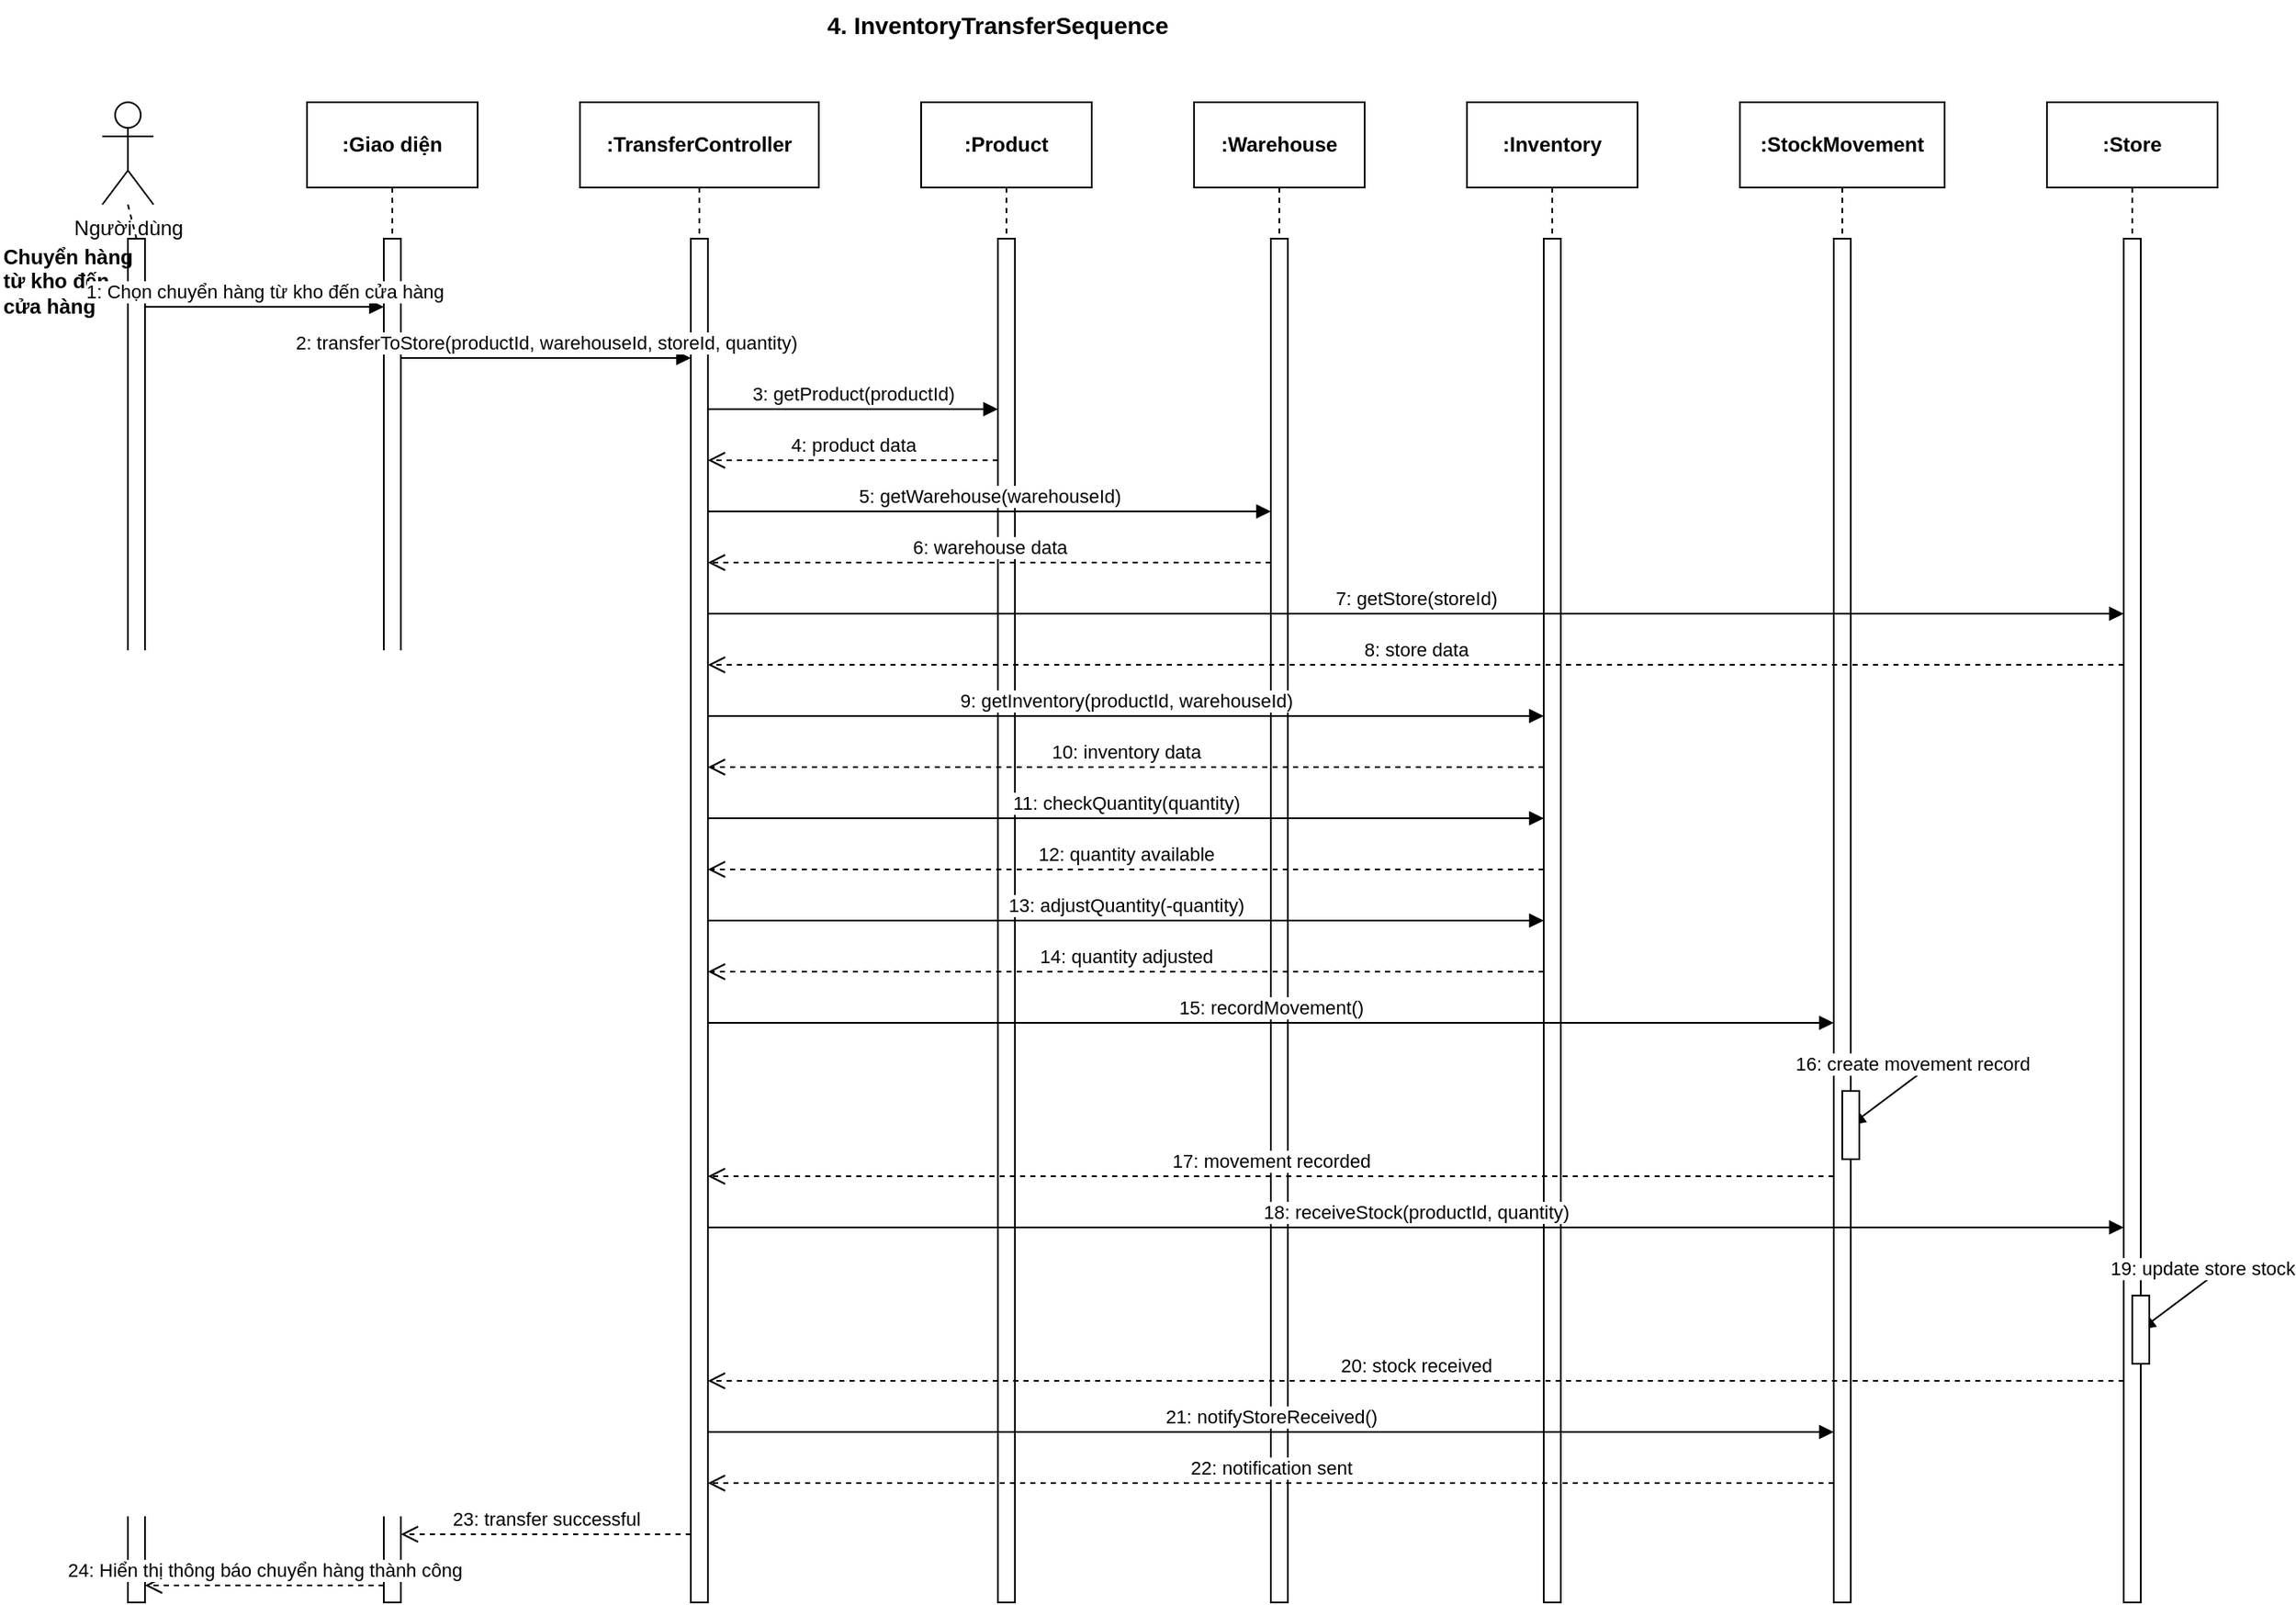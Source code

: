 <mxfile>
    <diagram id="HWT9DzkSl9F1vXh2vKnS" name="Page-1">
        <mxGraphModel dx="1483" dy="784" grid="1" gridSize="10" guides="1" tooltips="1" connect="1" arrows="1" fold="1" page="1" pageScale="1" pageWidth="850" pageHeight="1100" math="0" shadow="0">
            <root>
                <mxCell id="0"/>
                <mxCell id="1" parent="0"/>
                <mxCell id="actor_user" value="Người dùng" style="shape=umlActor;verticalLabelPosition=bottom;verticalAlign=top;html=1;" parent="1" vertex="1">
                    <mxGeometry x="100" y="80" width="30" height="60" as="geometry"/>
                </mxCell>
                <mxCell id="UI_class" value="&lt;b&gt;:Giao diện&lt;/b&gt;" style="html=1;whiteSpace=wrap;" parent="1" vertex="1">
                    <mxGeometry x="220" y="80" width="100" height="50" as="geometry"/>
                </mxCell>
                <mxCell id="Transfer_controller_class" value="&lt;b&gt;:TransferController&lt;/b&gt;" style="html=1;whiteSpace=wrap;" vertex="1" parent="1">
                    <mxGeometry x="380" y="80" width="140" height="50" as="geometry"/>
                </mxCell>
                <mxCell id="Product_class" value="&lt;b&gt;:Product&lt;/b&gt;" style="html=1;whiteSpace=wrap;" vertex="1" parent="1">
                    <mxGeometry x="580" y="80" width="100" height="50" as="geometry"/>
                </mxCell>
                <mxCell id="Warehouse_class" value="&lt;b&gt;:Warehouse&lt;/b&gt;" style="html=1;whiteSpace=wrap;" vertex="1" parent="1">
                    <mxGeometry x="740" y="80" width="100" height="50" as="geometry"/>
                </mxCell>
                <mxCell id="Inventory_class" value="&lt;b&gt;:Inventory&lt;/b&gt;" style="html=1;whiteSpace=wrap;" vertex="1" parent="1">
                    <mxGeometry x="900" y="80" width="100" height="50" as="geometry"/>
                </mxCell>
                <mxCell id="StockMovement_class" value="&lt;b&gt;:StockMovement&lt;/b&gt;" style="html=1;whiteSpace=wrap;" vertex="1" parent="1">
                    <mxGeometry x="1060" y="80" width="120" height="50" as="geometry"/>
                </mxCell>
                <mxCell id="Store_class" value="&lt;b&gt;:Store&lt;/b&gt;" style="html=1;whiteSpace=wrap;" vertex="1" parent="1">
                    <mxGeometry x="1240" y="80" width="100" height="50" as="geometry"/>
                </mxCell>
                <mxCell id="User_line" value="" style="html=1;points=[];perimeter=orthogonalPerimeter;outlineConnect=0;targetShapes=umlLifeline;portConstraint=eastwest;newEdgeStyle={&quot;edgeStyle&quot;:&quot;elbowEdgeStyle&quot;,&quot;elbow&quot;:&quot;vertical&quot;,&quot;curved&quot;:0,&quot;rounded&quot;:0};" parent="1" vertex="1">
                    <mxGeometry x="115" y="160" width="10" height="800" as="geometry"/>
                </mxCell>
                <mxCell id="UI_line" value="" style="html=1;points=[];perimeter=orthogonalPerimeter;outlineConnect=0;targetShapes=umlLifeline;portConstraint=eastwest;newEdgeStyle={&quot;edgeStyle&quot;:&quot;elbowEdgeStyle&quot;,&quot;elbow&quot;:&quot;vertical&quot;,&quot;curved&quot;:0,&quot;rounded&quot;:0};" parent="1" vertex="1">
                    <mxGeometry x="265" y="160" width="10" height="800" as="geometry"/>
                </mxCell>
                <mxCell id="Transfer_controller_line" value="" style="html=1;points=[];perimeter=orthogonalPerimeter;outlineConnect=0;targetShapes=umlLifeline;portConstraint=eastwest;newEdgeStyle={&quot;edgeStyle&quot;:&quot;elbowEdgeStyle&quot;,&quot;elbow&quot;:&quot;vertical&quot;,&quot;curved&quot;:0,&quot;rounded&quot;:0};" vertex="1" parent="1">
                    <mxGeometry x="445" y="160" width="10" height="800" as="geometry"/>
                </mxCell>
                <mxCell id="Product_line" value="" style="html=1;points=[];perimeter=orthogonalPerimeter;outlineConnect=0;targetShapes=umlLifeline;portConstraint=eastwest;newEdgeStyle={&quot;edgeStyle&quot;:&quot;elbowEdgeStyle&quot;,&quot;elbow&quot;:&quot;vertical&quot;,&quot;curved&quot;:0,&quot;rounded&quot;:0};" vertex="1" parent="1">
                    <mxGeometry x="625" y="160" width="10" height="800" as="geometry"/>
                </mxCell>
                <mxCell id="Warehouse_line" value="" style="html=1;points=[];perimeter=orthogonalPerimeter;outlineConnect=0;targetShapes=umlLifeline;portConstraint=eastwest;newEdgeStyle={&quot;edgeStyle&quot;:&quot;elbowEdgeStyle&quot;,&quot;elbow&quot;:&quot;vertical&quot;,&quot;curved&quot;:0,&quot;rounded&quot;:0};" vertex="1" parent="1">
                    <mxGeometry x="785" y="160" width="10" height="800" as="geometry"/>
                </mxCell>
                <mxCell id="Inventory_line" value="" style="html=1;points=[];perimeter=orthogonalPerimeter;outlineConnect=0;targetShapes=umlLifeline;portConstraint=eastwest;newEdgeStyle={&quot;edgeStyle&quot;:&quot;elbowEdgeStyle&quot;,&quot;elbow&quot;:&quot;vertical&quot;,&quot;curved&quot;:0,&quot;rounded&quot;:0};" vertex="1" parent="1">
                    <mxGeometry x="945" y="160" width="10" height="800" as="geometry"/>
                </mxCell>
                <mxCell id="StockMovement_line" value="" style="html=1;points=[];perimeter=orthogonalPerimeter;outlineConnect=0;targetShapes=umlLifeline;portConstraint=eastwest;newEdgeStyle={&quot;edgeStyle&quot;:&quot;elbowEdgeStyle&quot;,&quot;elbow&quot;:&quot;vertical&quot;,&quot;curved&quot;:0,&quot;rounded&quot;:0};" vertex="1" parent="1">
                    <mxGeometry x="1115" y="160" width="10" height="800" as="geometry"/>
                </mxCell>
                <mxCell id="Store_line" value="" style="html=1;points=[];perimeter=orthogonalPerimeter;outlineConnect=0;targetShapes=umlLifeline;portConstraint=eastwest;newEdgeStyle={&quot;edgeStyle&quot;:&quot;elbowEdgeStyle&quot;,&quot;elbow&quot;:&quot;vertical&quot;,&quot;curved&quot;:0,&quot;rounded&quot;:0};" vertex="1" parent="1">
                    <mxGeometry x="1285" y="160" width="10" height="800" as="geometry"/>
                </mxCell>
                <mxCell id="User_to_line" value="" style="endArrow=none;dashed=1;html=1;rounded=0;exitX=0.5;exitY=1;exitDx=0;exitDy=0;entryX=0.5;entryY=0;entryDx=0;entryDy=0;" parent="1" source="actor_user" target="User_line" edge="1">
                    <mxGeometry width="50" height="50" relative="1" as="geometry">
                        <mxPoint x="390" y="340" as="sourcePoint"/>
                        <mxPoint x="440" y="290" as="targetPoint"/>
                    </mxGeometry>
                </mxCell>
                <mxCell id="UI_class_to_line" value="" style="endArrow=none;dashed=1;html=1;rounded=0;exitX=0.5;exitY=1;exitDx=0;exitDy=0;entryX=0.5;entryY=0;entryDx=0;entryDy=0;" parent="1" source="UI_class" target="UI_line" edge="1">
                    <mxGeometry width="50" height="50" relative="1" as="geometry">
                        <mxPoint x="390" y="340" as="sourcePoint"/>
                        <mxPoint x="440" y="290" as="targetPoint"/>
                    </mxGeometry>
                </mxCell>
                <mxCell id="Transfer_controller_to_line" value="" style="endArrow=none;dashed=1;html=1;rounded=0;exitX=0.5;exitY=1;exitDx=0;exitDy=0;entryX=0.5;entryY=0;entryDx=0;entryDy=0;" edge="1" parent="1" source="Transfer_controller_class" target="Transfer_controller_line">
                    <mxGeometry width="50" height="50" relative="1" as="geometry">
                        <mxPoint x="390" y="340" as="sourcePoint"/>
                        <mxPoint x="440" y="290" as="targetPoint"/>
                    </mxGeometry>
                </mxCell>
                <mxCell id="Product_to_line" value="" style="endArrow=none;dashed=1;html=1;rounded=0;exitX=0.5;exitY=1;exitDx=0;exitDy=0;entryX=0.5;entryY=0;entryDx=0;entryDy=0;" edge="1" parent="1" source="Product_class" target="Product_line">
                    <mxGeometry width="50" height="50" relative="1" as="geometry">
                        <mxPoint x="390" y="340" as="sourcePoint"/>
                        <mxPoint x="440" y="290" as="targetPoint"/>
                    </mxGeometry>
                </mxCell>
                <mxCell id="Warehouse_to_line" value="" style="endArrow=none;dashed=1;html=1;rounded=0;exitX=0.5;exitY=1;exitDx=0;exitDy=0;entryX=0.5;entryY=0;entryDx=0;entryDy=0;" edge="1" parent="1" source="Warehouse_class" target="Warehouse_line">
                    <mxGeometry width="50" height="50" relative="1" as="geometry">
                        <mxPoint x="390" y="340" as="sourcePoint"/>
                        <mxPoint x="440" y="290" as="targetPoint"/>
                    </mxGeometry>
                </mxCell>
                <mxCell id="Inventory_to_line" value="" style="endArrow=none;dashed=1;html=1;rounded=0;exitX=0.5;exitY=1;exitDx=0;exitDy=0;entryX=0.5;entryY=0;entryDx=0;entryDy=0;" edge="1" parent="1" source="Inventory_class" target="Inventory_line">
                    <mxGeometry width="50" height="50" relative="1" as="geometry">
                        <mxPoint x="390" y="340" as="sourcePoint"/>
                        <mxPoint x="440" y="290" as="targetPoint"/>
                    </mxGeometry>
                </mxCell>
                <mxCell id="StockMovement_to_line" value="" style="endArrow=none;dashed=1;html=1;rounded=0;exitX=0.5;exitY=1;exitDx=0;exitDy=0;entryX=0.5;entryY=0;entryDx=0;entryDy=0;" edge="1" parent="1" source="StockMovement_class" target="StockMovement_line">
                    <mxGeometry width="50" height="50" relative="1" as="geometry">
                        <mxPoint x="390" y="340" as="sourcePoint"/>
                        <mxPoint x="440" y="290" as="targetPoint"/>
                    </mxGeometry>
                </mxCell>
                <mxCell id="Store_to_line" value="" style="endArrow=none;dashed=1;html=1;rounded=0;exitX=0.5;exitY=1;exitDx=0;exitDy=0;entryX=0.5;entryY=0;entryDx=0;entryDy=0;" edge="1" parent="1" source="Store_class" target="Store_line">
                    <mxGeometry width="50" height="50" relative="1" as="geometry">
                        <mxPoint x="390" y="340" as="sourcePoint"/>
                        <mxPoint x="440" y="290" as="targetPoint"/>
                    </mxGeometry>
                </mxCell>
                <mxCell id="transfer_title" value="&lt;b&gt;Chuyển hàng từ kho đến cửa hàng&lt;/b&gt;" style="text;html=1;strokeColor=none;fillColor=none;align=left;verticalAlign=middle;whiteSpace=wrap;rounded=0;" vertex="1" parent="1">
                    <mxGeometry x="40" y="170" width="80" height="30" as="geometry"/>
                </mxCell>
                <mxCell id="msg1" value="1: Chọn chuyển hàng từ kho đến cửa hàng" style="html=1;verticalAlign=bottom;endArrow=block;edgeStyle=elbowEdgeStyle;elbow=vertical;curved=0;rounded=0;" parent="1" source="User_line" target="UI_line" edge="1">
                    <mxGeometry width="80" relative="1" as="geometry">
                        <mxPoint x="130" y="200" as="sourcePoint"/>
                        <mxPoint x="210" y="200" as="targetPoint"/>
                        <Array as="points">
                            <mxPoint x="190" y="200"/>
                        </Array>
                    </mxGeometry>
                </mxCell>
                <mxCell id="msg2" value="2: transferToStore(productId, warehouseId, storeId, quantity)" style="html=1;verticalAlign=bottom;endArrow=block;edgeStyle=elbowEdgeStyle;elbow=vertical;curved=0;rounded=0;" parent="1" edge="1">
                    <mxGeometry width="80" relative="1" as="geometry">
                        <mxPoint x="275" y="230" as="sourcePoint"/>
                        <mxPoint x="445" y="230" as="targetPoint"/>
                    </mxGeometry>
                </mxCell>
                <mxCell id="msg3" value="3: getProduct(productId)" style="html=1;verticalAlign=bottom;endArrow=block;edgeStyle=elbowEdgeStyle;elbow=vertical;curved=0;rounded=0;" parent="1" edge="1">
                    <mxGeometry width="80" relative="1" as="geometry">
                        <mxPoint x="455" y="260" as="sourcePoint"/>
                        <mxPoint x="625" y="260" as="targetPoint"/>
                    </mxGeometry>
                </mxCell>
                <mxCell id="msg4" value="4: product data" style="html=1;verticalAlign=bottom;endArrow=open;dashed=1;endSize=8;edgeStyle=elbowEdgeStyle;elbow=vertical;curved=0;rounded=0;" parent="1" edge="1">
                    <mxGeometry relative="1" as="geometry">
                        <mxPoint x="625" y="290" as="sourcePoint"/>
                        <mxPoint x="455" y="290" as="targetPoint"/>
                    </mxGeometry>
                </mxCell>
                <mxCell id="msg5" value="5: getWarehouse(warehouseId)" style="html=1;verticalAlign=bottom;endArrow=block;edgeStyle=elbowEdgeStyle;elbow=vertical;curved=0;rounded=0;" parent="1" edge="1">
                    <mxGeometry width="80" relative="1" as="geometry">
                        <mxPoint x="455" y="320" as="sourcePoint"/>
                        <mxPoint x="785" y="320" as="targetPoint"/>
                    </mxGeometry>
                </mxCell>
                <mxCell id="msg6" value="6: warehouse data" style="html=1;verticalAlign=bottom;endArrow=open;dashed=1;endSize=8;edgeStyle=elbowEdgeStyle;elbow=vertical;curved=0;rounded=0;" parent="1" edge="1">
                    <mxGeometry relative="1" as="geometry">
                        <mxPoint x="785" y="350" as="sourcePoint"/>
                        <mxPoint x="455" y="350" as="targetPoint"/>
                    </mxGeometry>
                </mxCell>
                <mxCell id="msg7" value="7: getStore(storeId)" style="html=1;verticalAlign=bottom;endArrow=block;edgeStyle=elbowEdgeStyle;elbow=vertical;curved=0;rounded=0;" parent="1" edge="1">
                    <mxGeometry width="80" relative="1" as="geometry">
                        <mxPoint x="455" y="380" as="sourcePoint"/>
                        <mxPoint x="1285" y="380" as="targetPoint"/>
                    </mxGeometry>
                </mxCell>
                <mxCell id="msg8" value="8: store data" style="html=1;verticalAlign=bottom;endArrow=open;dashed=1;endSize=8;edgeStyle=elbowEdgeStyle;elbow=vertical;curved=0;rounded=0;" parent="1" edge="1">
                    <mxGeometry relative="1" as="geometry">
                        <mxPoint x="1285" y="410" as="sourcePoint"/>
                        <mxPoint x="455" y="410" as="targetPoint"/>
                    </mxGeometry>
                </mxCell>
                <mxCell id="msg9" value="9: getInventory(productId, warehouseId)" style="html=1;verticalAlign=bottom;endArrow=block;edgeStyle=elbowEdgeStyle;elbow=vertical;curved=0;rounded=0;" parent="1" edge="1">
                    <mxGeometry width="80" relative="1" as="geometry">
                        <mxPoint x="455" y="440" as="sourcePoint"/>
                        <mxPoint x="945" y="440" as="targetPoint"/>
                    </mxGeometry>
                </mxCell>
                <mxCell id="msg10" value="10: inventory data" style="html=1;verticalAlign=bottom;endArrow=open;dashed=1;endSize=8;edgeStyle=elbowEdgeStyle;elbow=vertical;curved=0;rounded=0;" parent="1" edge="1">
                    <mxGeometry relative="1" as="geometry">
                        <mxPoint x="945" y="470" as="sourcePoint"/>
                        <mxPoint x="455" y="470" as="targetPoint"/>
                    </mxGeometry>
                </mxCell>
                <mxCell id="msg11" value="11: checkQuantity(quantity)" style="html=1;verticalAlign=bottom;endArrow=block;edgeStyle=elbowEdgeStyle;elbow=vertical;curved=0;rounded=0;" parent="1" edge="1">
                    <mxGeometry width="80" relative="1" as="geometry">
                        <mxPoint x="455" y="500" as="sourcePoint"/>
                        <mxPoint x="945" y="500" as="targetPoint"/>
                    </mxGeometry>
                </mxCell>
                <mxCell id="msg12" value="12: quantity available" style="html=1;verticalAlign=bottom;endArrow=open;dashed=1;endSize=8;edgeStyle=elbowEdgeStyle;elbow=vertical;curved=0;rounded=0;" parent="1" edge="1">
                    <mxGeometry relative="1" as="geometry">
                        <mxPoint x="945" y="530" as="sourcePoint"/>
                        <mxPoint x="455" y="530" as="targetPoint"/>
                    </mxGeometry>
                </mxCell>
                <mxCell id="msg13" value="13: adjustQuantity(-quantity)" style="html=1;verticalAlign=bottom;endArrow=block;edgeStyle=elbowEdgeStyle;elbow=vertical;curved=0;rounded=0;" parent="1" edge="1">
                    <mxGeometry width="80" relative="1" as="geometry">
                        <mxPoint x="455" y="560" as="sourcePoint"/>
                        <mxPoint x="945" y="560" as="targetPoint"/>
                    </mxGeometry>
                </mxCell>
                <mxCell id="msg14" value="14: quantity adjusted" style="html=1;verticalAlign=bottom;endArrow=open;dashed=1;endSize=8;edgeStyle=elbowEdgeStyle;elbow=vertical;curved=0;rounded=0;" parent="1" edge="1">
                    <mxGeometry relative="1" as="geometry">
                        <mxPoint x="945" y="590" as="sourcePoint"/>
                        <mxPoint x="455" y="590" as="targetPoint"/>
                    </mxGeometry>
                </mxCell>
                <mxCell id="msg15" value="15: recordMovement()" style="html=1;verticalAlign=bottom;endArrow=block;edgeStyle=elbowEdgeStyle;elbow=vertical;curved=0;rounded=0;" parent="1" edge="1">
                    <mxGeometry width="80" relative="1" as="geometry">
                        <mxPoint x="455" y="620" as="sourcePoint"/>
                        <mxPoint x="1115" y="620" as="targetPoint"/>
                    </mxGeometry>
                </mxCell>
                <mxCell id="msg16" value="16: create movement record" style="html=1;verticalAlign=bottom;endArrow=block;edgeStyle=elbowEdgeStyle;elbow=vertical;curved=0;rounded=0;" parent="1" edge="1">
                    <mxGeometry width="80" relative="1" as="geometry">
                        <mxPoint x="1125" y="650" as="sourcePoint"/>
                        <mxPoint x="1125" y="680" as="targetPoint"/>
                        <Array as="points">
                            <mxPoint x="1165" y="650"/>
                            <mxPoint x="1165" y="680"/>
                        </Array>
                    </mxGeometry>
                </mxCell>
                <mxCell id="self_call" value="" style="html=1;points=[];perimeter=orthogonalPerimeter;outlineConnect=0;targetShapes=umlLifeline;portConstraint=eastwest;newEdgeStyle={&quot;edgeStyle&quot;:&quot;elbowEdgeStyle&quot;,&quot;elbow&quot;:&quot;vertical&quot;,&quot;curved&quot;:0,&quot;rounded&quot;:0};" parent="1" vertex="1">
                    <mxGeometry x="1120" y="660" width="10" height="40" as="geometry"/>
                </mxCell>
                <mxCell id="msg17" value="17: movement recorded" style="html=1;verticalAlign=bottom;endArrow=open;dashed=1;endSize=8;edgeStyle=elbowEdgeStyle;elbow=vertical;curved=0;rounded=0;" parent="1" edge="1">
                    <mxGeometry relative="1" as="geometry">
                        <mxPoint x="1115" y="710" as="sourcePoint"/>
                        <mxPoint x="455" y="710" as="targetPoint"/>
                    </mxGeometry>
                </mxCell>
                <mxCell id="msg18" value="18: receiveStock(productId, quantity)" style="html=1;verticalAlign=bottom;endArrow=block;edgeStyle=elbowEdgeStyle;elbow=vertical;curved=0;rounded=0;" parent="1" edge="1">
                    <mxGeometry width="80" relative="1" as="geometry">
                        <mxPoint x="455" y="740" as="sourcePoint"/>
                        <mxPoint x="1285" y="740" as="targetPoint"/>
                    </mxGeometry>
                </mxCell>
                <mxCell id="msg19" value="19: update store stock" style="html=1;verticalAlign=bottom;endArrow=block;edgeStyle=elbowEdgeStyle;elbow=vertical;curved=0;rounded=0;" parent="1" edge="1">
                    <mxGeometry width="80" relative="1" as="geometry">
                        <mxPoint x="1295" y="770" as="sourcePoint"/>
                        <mxPoint x="1295" y="800" as="targetPoint"/>
                        <Array as="points">
                            <mxPoint x="1335" y="770"/>
                            <mxPoint x="1335" y="800"/>
                        </Array>
                    </mxGeometry>
                </mxCell>
                <mxCell id="self_call2" value="" style="html=1;points=[];perimeter=orthogonalPerimeter;outlineConnect=0;targetShapes=umlLifeline;portConstraint=eastwest;newEdgeStyle={&quot;edgeStyle&quot;:&quot;elbowEdgeStyle&quot;,&quot;elbow&quot;:&quot;vertical&quot;,&quot;curved&quot;:0,&quot;rounded&quot;:0};" vertex="1" parent="1">
                    <mxGeometry x="1290" y="780" width="10" height="40" as="geometry"/>
                </mxCell>
                <mxCell id="msg20" value="20: stock received" style="html=1;verticalAlign=bottom;endArrow=open;dashed=1;endSize=8;edgeStyle=elbowEdgeStyle;elbow=vertical;curved=0;rounded=0;" parent="1" edge="1">
                    <mxGeometry relative="1" as="geometry">
                        <mxPoint x="1285" y="830" as="sourcePoint"/>
                        <mxPoint x="455" y="830" as="targetPoint"/>
                    </mxGeometry>
                </mxCell>
                <mxCell id="msg21" value="21: notifyStoreReceived()" style="html=1;verticalAlign=bottom;endArrow=block;edgeStyle=elbowEdgeStyle;elbow=vertical;curved=0;rounded=0;" parent="1" edge="1">
                    <mxGeometry width="80" relative="1" as="geometry">
                        <mxPoint x="455" y="860" as="sourcePoint"/>
                        <mxPoint x="1115" y="860" as="targetPoint"/>
                    </mxGeometry>
                </mxCell>
                <mxCell id="msg22" value="22: notification sent" style="html=1;verticalAlign=bottom;endArrow=open;dashed=1;endSize=8;edgeStyle=elbowEdgeStyle;elbow=vertical;curved=0;rounded=0;" parent="1" edge="1">
                    <mxGeometry relative="1" as="geometry">
                        <mxPoint x="1115" y="890" as="sourcePoint"/>
                        <mxPoint x="455" y="890" as="targetPoint"/>
                    </mxGeometry>
                </mxCell>
                <mxCell id="msg23" value="23: transfer successful" style="html=1;verticalAlign=bottom;endArrow=open;dashed=1;endSize=8;edgeStyle=elbowEdgeStyle;elbow=vertical;curved=0;rounded=0;" parent="1" edge="1">
                    <mxGeometry relative="1" as="geometry">
                        <mxPoint x="445" y="920" as="sourcePoint"/>
                        <mxPoint x="275" y="920" as="targetPoint"/>
                    </mxGeometry>
                </mxCell>
                <mxCell id="msg24" value="24: Hiển thị thông báo chuyển hàng thành công" style="html=1;verticalAlign=bottom;endArrow=open;dashed=1;endSize=8;edgeStyle=elbowEdgeStyle;elbow=vertical;curved=0;rounded=0;" parent="1" edge="1">
                    <mxGeometry relative="1" as="geometry">
                        <mxPoint x="265" y="950" as="sourcePoint"/>
                        <mxPoint x="125" y="950" as="targetPoint"/>
                    </mxGeometry>
                </mxCell>
                <mxCell id="diagram_title" value="&lt;font style=&quot;font-size: 14px;&quot;&gt;&lt;b&gt;4. InventoryTransferSequence&lt;/b&gt;&lt;/font&gt;" style="text;html=1;strokeColor=none;fillColor=none;align=center;verticalAlign=middle;whiteSpace=wrap;rounded=0;" parent="1" vertex="1">
                    <mxGeometry x="500" y="20" width="250" height="30" as="geometry"/>
                </mxCell>
            </root>
        </mxGraphModel>
    </diagram>
</mxfile>